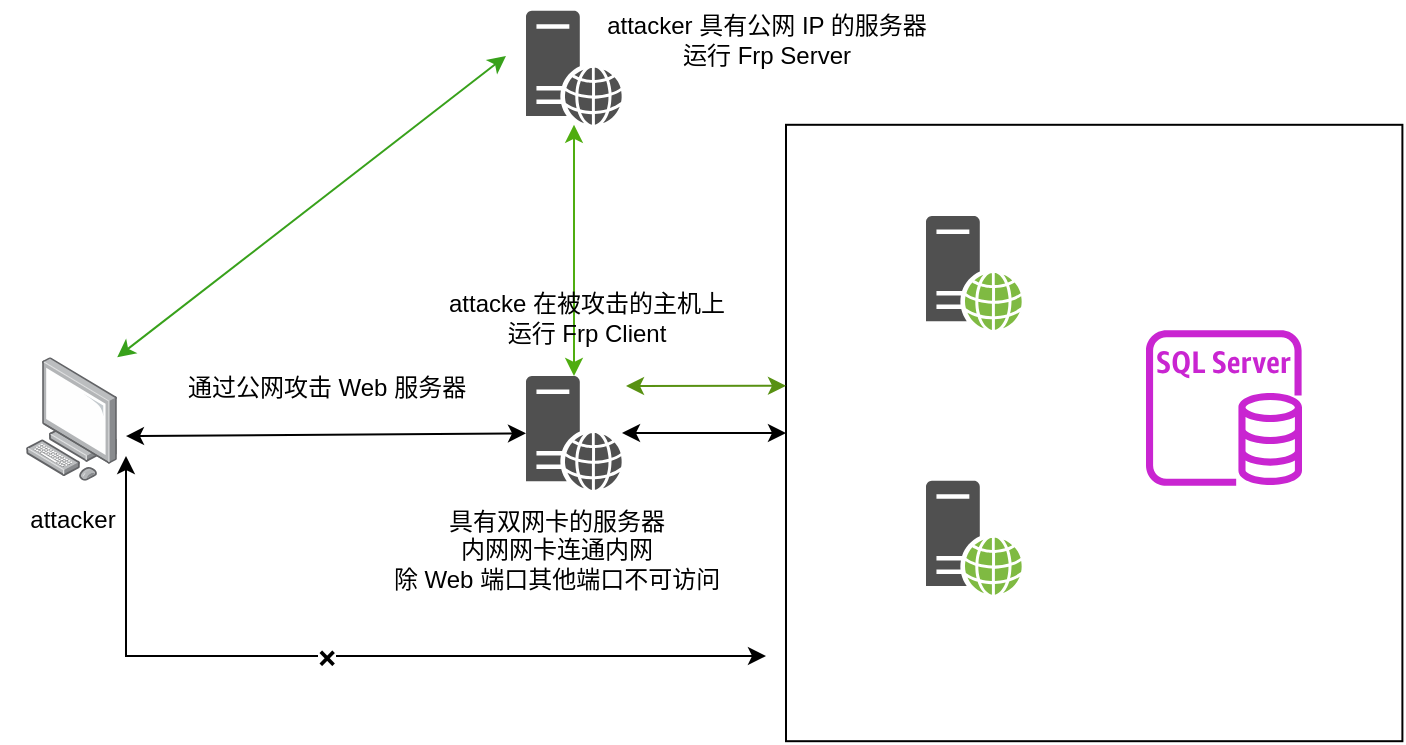 <mxfile version="26.1.3">
  <diagram name="Page-1" id="c37626ed-c26b-45fb-9056-f9ebc6bb27b6">
    <mxGraphModel dx="1500" dy="746" grid="1" gridSize="10" guides="1" tooltips="1" connect="1" arrows="1" fold="1" page="1" pageScale="1" pageWidth="1100" pageHeight="850" background="none" math="0" shadow="0">
      <root>
        <mxCell id="0" />
        <mxCell id="1" parent="0" />
        <mxCell id="dPFlCEwqs09wCFov827u-1" value="" style="image;points=[];aspect=fixed;html=1;align=center;shadow=0;dashed=0;image=img/lib/allied_telesis/computer_and_terminals/Personal_Computer.svg;" vertex="1" parent="1">
          <mxGeometry x="230" y="280.6" width="45.6" height="61.8" as="geometry" />
        </mxCell>
        <mxCell id="dPFlCEwqs09wCFov827u-3" value="" style="sketch=0;pointerEvents=1;shadow=0;dashed=0;html=1;strokeColor=none;fillColor=#505050;labelPosition=center;verticalLabelPosition=bottom;verticalAlign=top;outlineConnect=0;align=center;shape=mxgraph.office.servers.web_server;" vertex="1" parent="1">
          <mxGeometry x="480" y="290" width="48" height="57" as="geometry" />
        </mxCell>
        <mxCell id="dPFlCEwqs09wCFov827u-5" value="" style="whiteSpace=wrap;html=1;aspect=fixed;" vertex="1" parent="1">
          <mxGeometry x="610" y="164.4" width="308.2" height="308.2" as="geometry" />
        </mxCell>
        <mxCell id="dPFlCEwqs09wCFov827u-6" value="" style="endArrow=classic;startArrow=classic;html=1;rounded=0;entryX=1.096;entryY=0.638;entryDx=0;entryDy=0;entryPerimeter=0;" edge="1" parent="1" source="dPFlCEwqs09wCFov827u-3" target="dPFlCEwqs09wCFov827u-1">
          <mxGeometry width="50" height="50" relative="1" as="geometry">
            <mxPoint x="590" y="340" as="sourcePoint" />
            <mxPoint x="640" y="290" as="targetPoint" />
          </mxGeometry>
        </mxCell>
        <mxCell id="dPFlCEwqs09wCFov827u-15" value="attacker" style="text;html=1;align=center;verticalAlign=middle;resizable=0;points=[];autosize=1;strokeColor=none;fillColor=none;" vertex="1" parent="1">
          <mxGeometry x="217.8" y="347" width="70" height="30" as="geometry" />
        </mxCell>
        <mxCell id="dPFlCEwqs09wCFov827u-16" value="通过公网攻击 Web 服务器" style="text;html=1;align=center;verticalAlign=middle;resizable=0;points=[];autosize=1;strokeColor=none;fillColor=none;" vertex="1" parent="1">
          <mxGeometry x="300" y="280.6" width="160" height="30" as="geometry" />
        </mxCell>
        <mxCell id="dPFlCEwqs09wCFov827u-17" value="具有双网卡的服务器&lt;div&gt;内网网卡连通内网&lt;/div&gt;&lt;div&gt;除 Web 端口其他端口不可访问&lt;/div&gt;" style="text;html=1;align=center;verticalAlign=middle;resizable=0;points=[];autosize=1;strokeColor=none;fillColor=none;" vertex="1" parent="1">
          <mxGeometry x="400" y="347" width="190" height="60" as="geometry" />
        </mxCell>
        <mxCell id="dPFlCEwqs09wCFov827u-18" value="" style="sketch=0;pointerEvents=1;shadow=0;dashed=0;html=1;strokeColor=none;fillColor=#505050;labelPosition=center;verticalLabelPosition=bottom;verticalAlign=top;outlineConnect=0;align=center;shape=mxgraph.office.servers.web_server_green;" vertex="1" parent="1">
          <mxGeometry x="680" y="210" width="48" height="57" as="geometry" />
        </mxCell>
        <mxCell id="dPFlCEwqs09wCFov827u-19" value="" style="sketch=0;pointerEvents=1;shadow=0;dashed=0;html=1;strokeColor=none;fillColor=#505050;labelPosition=center;verticalLabelPosition=bottom;verticalAlign=top;outlineConnect=0;align=center;shape=mxgraph.office.servers.web_server_green;" vertex="1" parent="1">
          <mxGeometry x="680" y="342.4" width="48" height="57" as="geometry" />
        </mxCell>
        <mxCell id="dPFlCEwqs09wCFov827u-20" value="" style="sketch=0;outlineConnect=0;fontColor=#232F3E;gradientColor=none;fillColor=#C925D1;strokeColor=none;dashed=0;verticalLabelPosition=bottom;verticalAlign=top;align=center;html=1;fontSize=12;fontStyle=0;aspect=fixed;pointerEvents=1;shape=mxgraph.aws4.rds_sql_server_instance;" vertex="1" parent="1">
          <mxGeometry x="790" y="267" width="78" height="78" as="geometry" />
        </mxCell>
        <mxCell id="dPFlCEwqs09wCFov827u-21" value="" style="endArrow=classic;startArrow=classic;html=1;rounded=0;entryX=0;entryY=0.5;entryDx=0;entryDy=0;" edge="1" parent="1" source="dPFlCEwqs09wCFov827u-3" target="dPFlCEwqs09wCFov827u-5">
          <mxGeometry width="50" height="50" relative="1" as="geometry">
            <mxPoint x="500" y="340" as="sourcePoint" />
            <mxPoint x="550" y="290" as="targetPoint" />
          </mxGeometry>
        </mxCell>
        <mxCell id="dPFlCEwqs09wCFov827u-24" value="" style="endArrow=classic;startArrow=classic;html=1;rounded=0;" edge="1" parent="1">
          <mxGeometry width="50" height="50" relative="1" as="geometry">
            <mxPoint x="280" y="330" as="sourcePoint" />
            <mxPoint x="600" y="430" as="targetPoint" />
            <Array as="points">
              <mxPoint x="280" y="430" />
            </Array>
          </mxGeometry>
        </mxCell>
        <mxCell id="dPFlCEwqs09wCFov827u-25" value="❌" style="edgeLabel;html=1;align=center;verticalAlign=middle;resizable=0;points=[];" vertex="1" connectable="0" parent="dPFlCEwqs09wCFov827u-24">
          <mxGeometry x="-0.043" y="-1" relative="1" as="geometry">
            <mxPoint x="-1" as="offset" />
          </mxGeometry>
        </mxCell>
        <mxCell id="dPFlCEwqs09wCFov827u-27" value="" style="sketch=0;pointerEvents=1;shadow=0;dashed=0;html=1;strokeColor=none;fillColor=#505050;labelPosition=center;verticalLabelPosition=bottom;verticalAlign=top;outlineConnect=0;align=center;shape=mxgraph.office.servers.web_server;" vertex="1" parent="1">
          <mxGeometry x="480" y="107.4" width="48" height="57" as="geometry" />
        </mxCell>
        <mxCell id="dPFlCEwqs09wCFov827u-28" value="" style="endArrow=classic;startArrow=classic;html=1;rounded=0;strokeColor=light-dark(#4fad10, #ededed);" edge="1" parent="1" target="dPFlCEwqs09wCFov827u-27">
          <mxGeometry width="50" height="50" relative="1" as="geometry">
            <mxPoint x="504" y="290" as="sourcePoint" />
            <mxPoint x="550" y="290" as="targetPoint" />
          </mxGeometry>
        </mxCell>
        <mxCell id="dPFlCEwqs09wCFov827u-30" value="" style="endArrow=classic;startArrow=classic;html=1;rounded=0;strokeColor=light-dark(#38a11b, #ededed);" edge="1" parent="1">
          <mxGeometry width="50" height="50" relative="1" as="geometry">
            <mxPoint x="275.6" y="280.6" as="sourcePoint" />
            <mxPoint x="470" y="130" as="targetPoint" />
          </mxGeometry>
        </mxCell>
        <mxCell id="dPFlCEwqs09wCFov827u-31" value="attacker 具有公网 IP 的服务器&lt;div&gt;运行 Frp Server&lt;/div&gt;" style="text;html=1;align=center;verticalAlign=middle;resizable=0;points=[];autosize=1;strokeColor=none;fillColor=none;" vertex="1" parent="1">
          <mxGeometry x="510" y="102.4" width="180" height="40" as="geometry" />
        </mxCell>
        <mxCell id="dPFlCEwqs09wCFov827u-32" value="attacke 在被攻击的主机上&lt;div&gt;运行 Frp Client&lt;/div&gt;" style="text;html=1;align=center;verticalAlign=middle;resizable=0;points=[];autosize=1;strokeColor=none;fillColor=none;" vertex="1" parent="1">
          <mxGeometry x="430" y="240.6" width="160" height="40" as="geometry" />
        </mxCell>
        <mxCell id="dPFlCEwqs09wCFov827u-33" value="" style="endArrow=classic;startArrow=classic;html=1;rounded=0;strokeColor=light-dark(#589112, #ededed);" edge="1" parent="1">
          <mxGeometry width="50" height="50" relative="1" as="geometry">
            <mxPoint x="530" y="295" as="sourcePoint" />
            <mxPoint x="610" y="294.89" as="targetPoint" />
          </mxGeometry>
        </mxCell>
      </root>
    </mxGraphModel>
  </diagram>
</mxfile>
